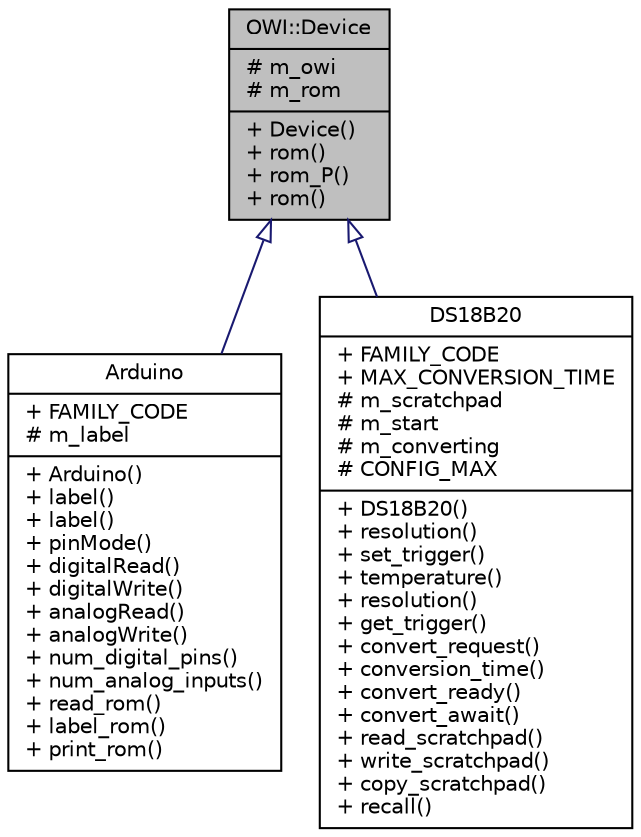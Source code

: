 digraph "OWI::Device"
{
  edge [fontname="Helvetica",fontsize="10",labelfontname="Helvetica",labelfontsize="10"];
  node [fontname="Helvetica",fontsize="10",shape=record];
  Node1 [label="{OWI::Device\n|# m_owi\l# m_rom\l|+ Device()\l+ rom()\l+ rom_P()\l+ rom()\l}",height=0.2,width=0.4,color="black", fillcolor="grey75", style="filled", fontcolor="black"];
  Node1 -> Node2 [dir="back",color="midnightblue",fontsize="10",style="solid",arrowtail="onormal",fontname="Helvetica"];
  Node2 [label="{Arduino\n|+ FAMILY_CODE\l# m_label\l|+ Arduino()\l+ label()\l+ label()\l+ pinMode()\l+ digitalRead()\l+ digitalWrite()\l+ analogRead()\l+ analogWrite()\l+ num_digital_pins()\l+ num_analog_inputs()\l+ read_rom()\l+ label_rom()\l+ print_rom()\l}",height=0.2,width=0.4,color="black", fillcolor="white", style="filled",URL="$d7/d7d/classArduino.html"];
  Node1 -> Node3 [dir="back",color="midnightblue",fontsize="10",style="solid",arrowtail="onormal",fontname="Helvetica"];
  Node3 [label="{DS18B20\n|+ FAMILY_CODE\l+ MAX_CONVERSION_TIME\l# m_scratchpad\l# m_start\l# m_converting\l# CONFIG_MAX\l|+ DS18B20()\l+ resolution()\l+ set_trigger()\l+ temperature()\l+ resolution()\l+ get_trigger()\l+ convert_request()\l+ conversion_time()\l+ convert_ready()\l+ convert_await()\l+ read_scratchpad()\l+ write_scratchpad()\l+ copy_scratchpad()\l+ recall()\l}",height=0.2,width=0.4,color="black", fillcolor="white", style="filled",URL="$da/dc6/classDS18B20.html"];
}
